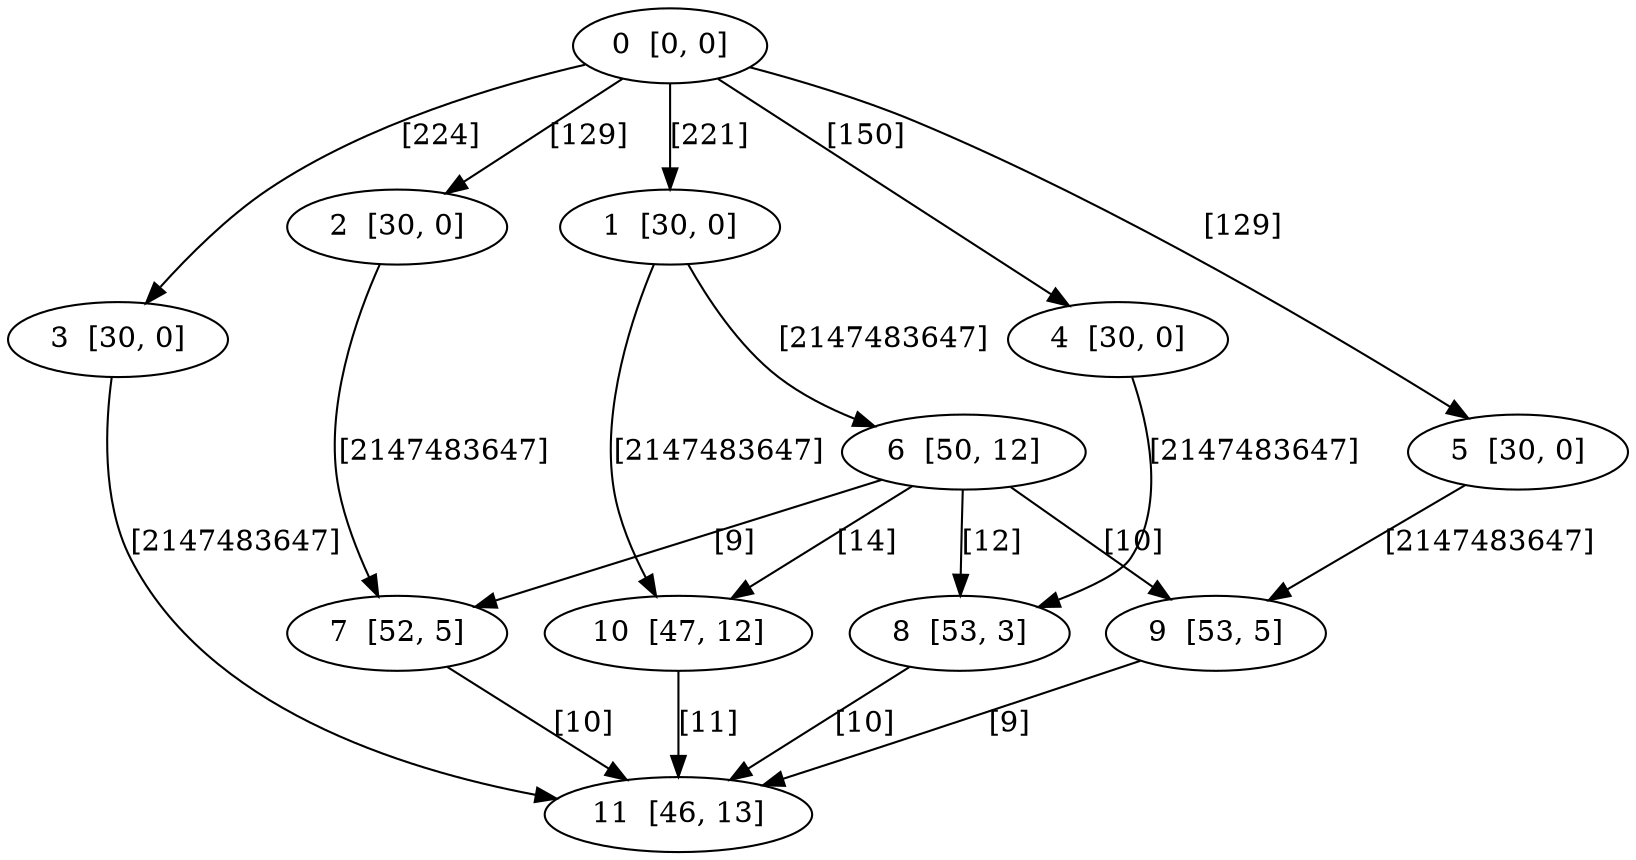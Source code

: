 digraph DAG {
    0  [label="0  [0, 0]"]
    1  [label="1  [30, 0]"]
    2  [label="2  [30, 0]"]
    3  [label="3  [30, 0]"]
    4  [label="4  [30, 0]"]
    5  [label="5  [30, 0]"]
    6  [label="6  [50, 12]"]
    7  [label="7  [52, 5]"]
    8  [label="8  [53, 3]"]
    9  [label="9  [53, 5]"]
    10  [label="10  [47, 12]"]
    11  [label="11  [46, 13]"]

    0 -> 1    [ label = "[221]" ]
    0 -> 2    [ label = "[129]" ]
    0 -> 3    [ label = "[224]" ]
    0 -> 4    [ label = "[150]" ]
    0 -> 5    [ label = "[129]" ]
    1 -> 6    [ label = "[2147483647]" ]
    1 -> 10    [ label = "[2147483647]" ]
    2 -> 7    [ label = "[2147483647]" ]
    3 -> 11    [ label = "[2147483647]" ]
    4 -> 8    [ label = "[2147483647]" ]
    5 -> 9    [ label = "[2147483647]" ]
    6 -> 7    [ label = "[9]" ]
    6 -> 8    [ label = "[12]" ]
    6 -> 9    [ label = "[10]" ]
    6 -> 10    [ label = "[14]" ]
    7 -> 11    [ label = "[10]" ]
    8 -> 11    [ label = "[10]" ]
    9 -> 11    [ label = "[9]" ]
    10 -> 11    [ label = "[11]" ]
}
